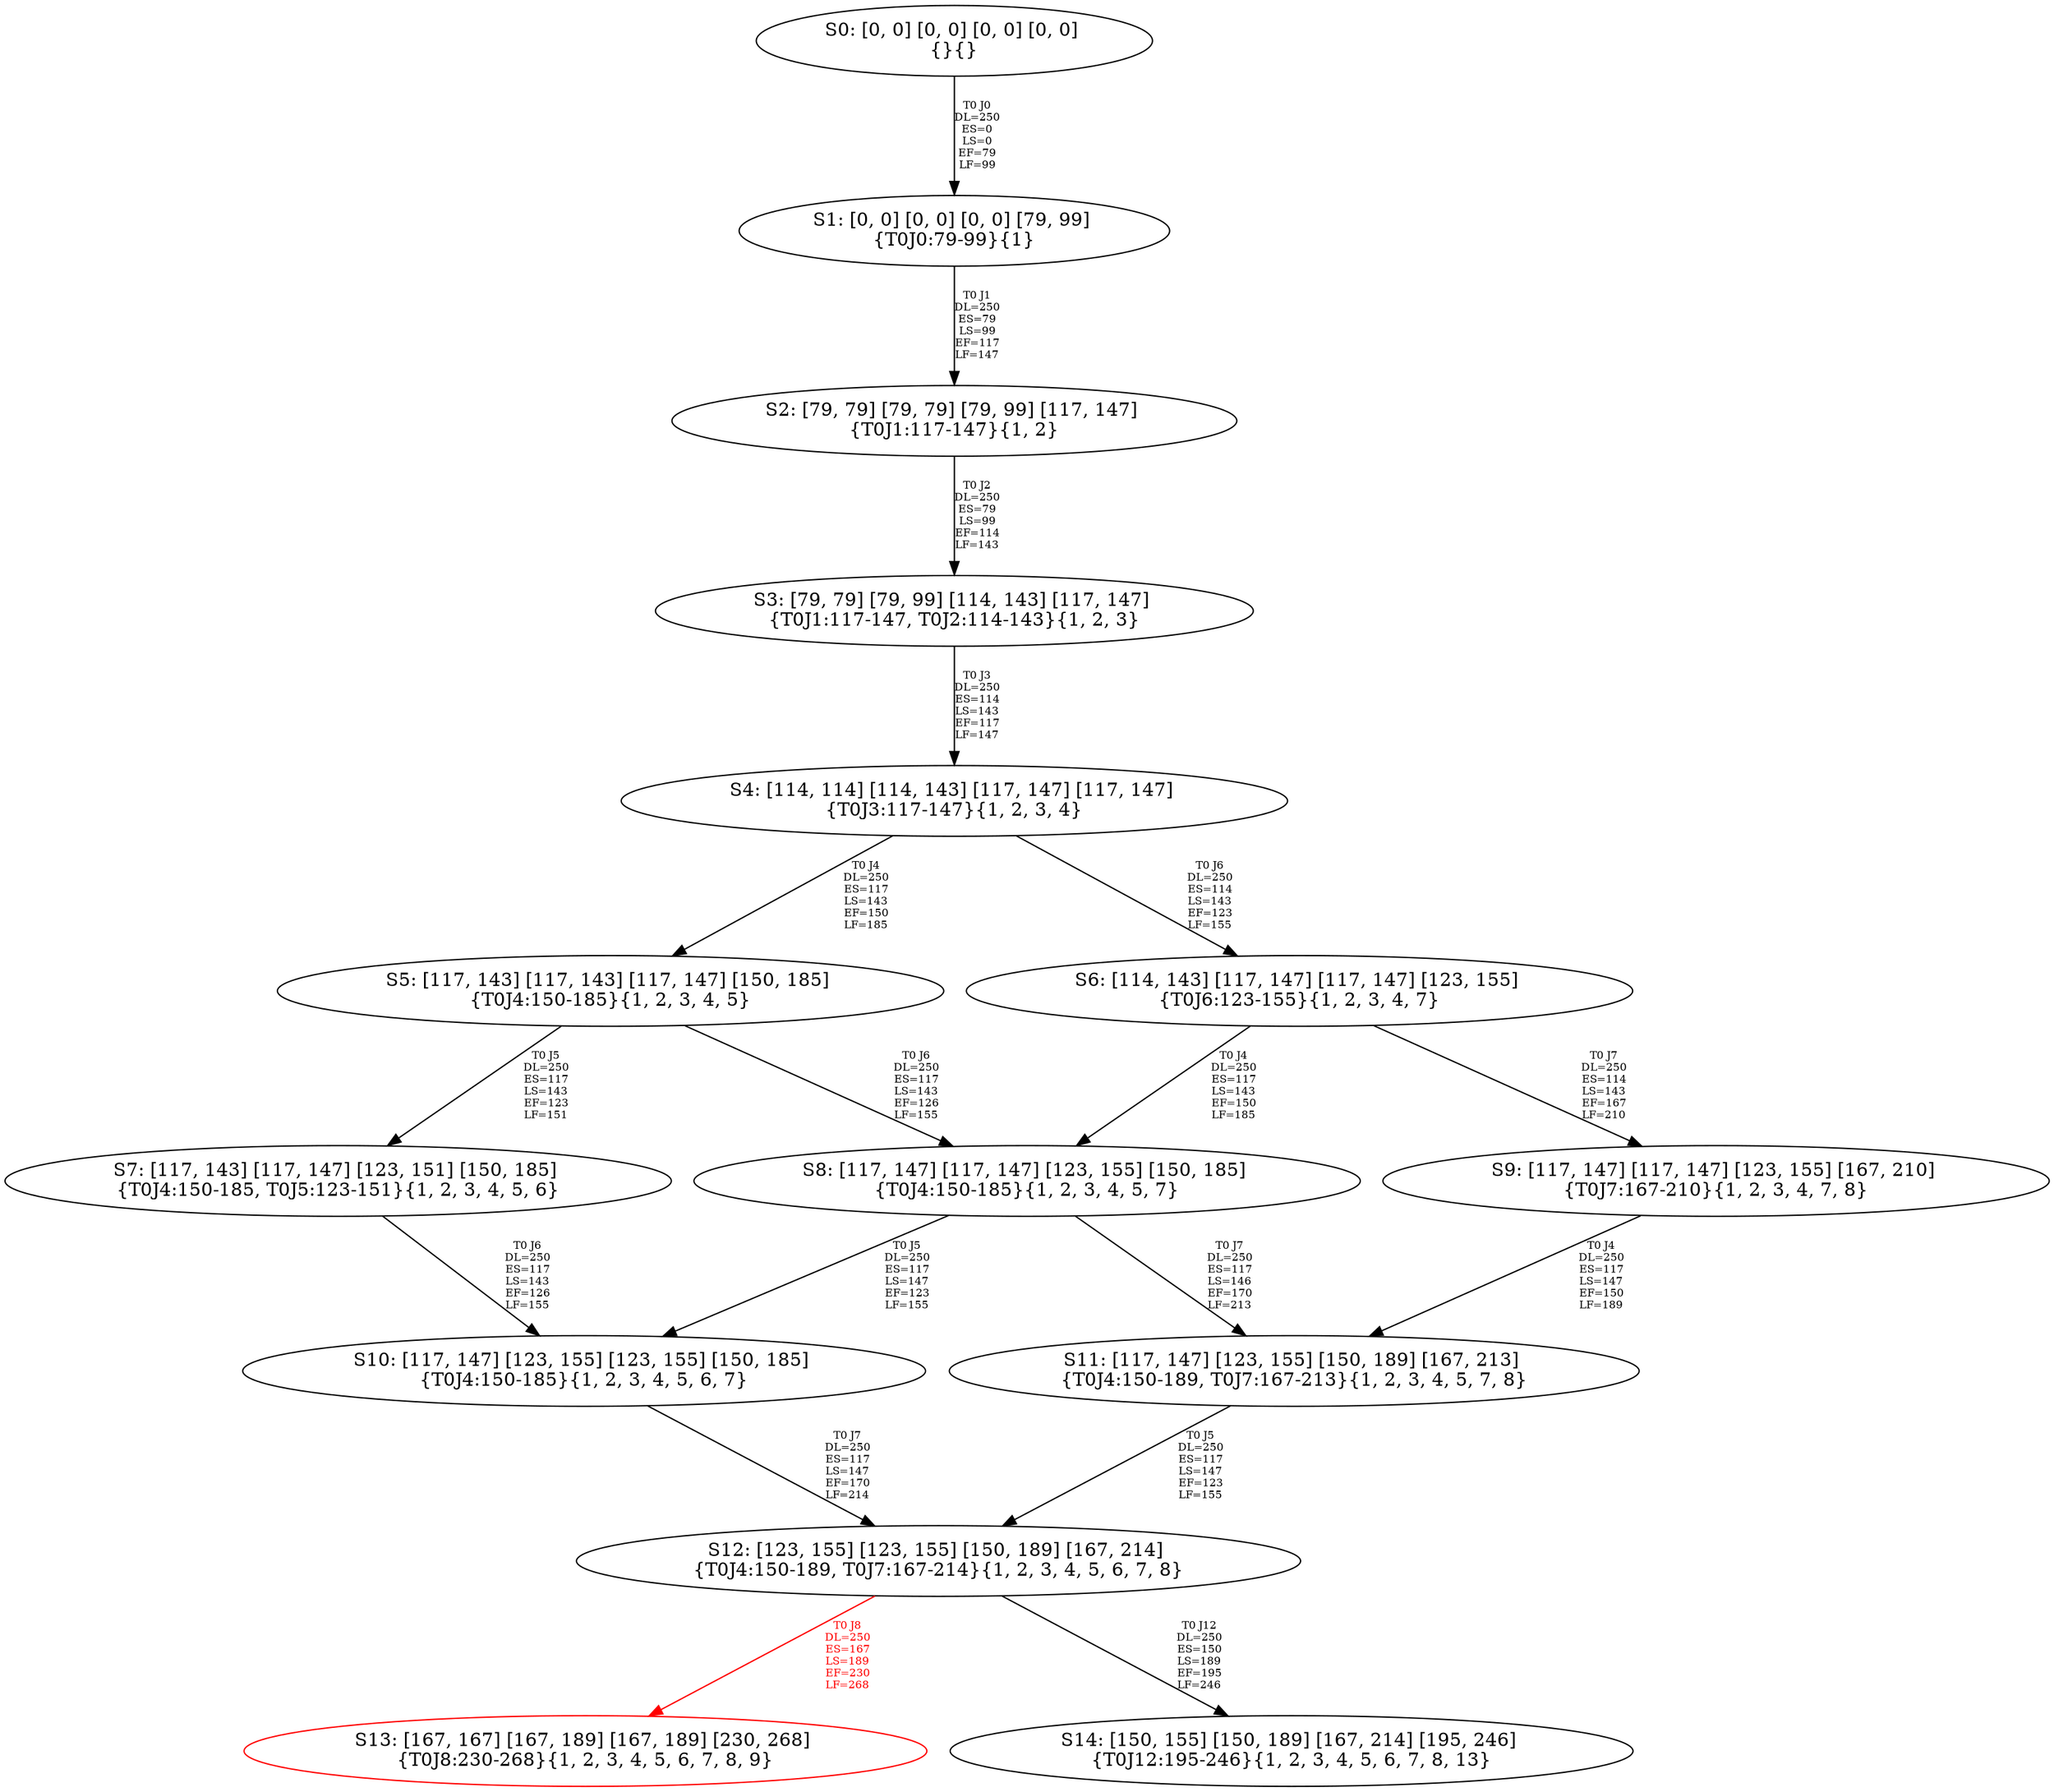 digraph {
	S0[label="S0: [0, 0] [0, 0] [0, 0] [0, 0] \n{}{}"];
	S1[label="S1: [0, 0] [0, 0] [0, 0] [79, 99] \n{T0J0:79-99}{1}"];
	S2[label="S2: [79, 79] [79, 79] [79, 99] [117, 147] \n{T0J1:117-147}{1, 2}"];
	S3[label="S3: [79, 79] [79, 99] [114, 143] [117, 147] \n{T0J1:117-147, T0J2:114-143}{1, 2, 3}"];
	S4[label="S4: [114, 114] [114, 143] [117, 147] [117, 147] \n{T0J3:117-147}{1, 2, 3, 4}"];
	S5[label="S5: [117, 143] [117, 143] [117, 147] [150, 185] \n{T0J4:150-185}{1, 2, 3, 4, 5}"];
	S6[label="S6: [114, 143] [117, 147] [117, 147] [123, 155] \n{T0J6:123-155}{1, 2, 3, 4, 7}"];
	S7[label="S7: [117, 143] [117, 147] [123, 151] [150, 185] \n{T0J4:150-185, T0J5:123-151}{1, 2, 3, 4, 5, 6}"];
	S8[label="S8: [117, 147] [117, 147] [123, 155] [150, 185] \n{T0J4:150-185}{1, 2, 3, 4, 5, 7}"];
	S9[label="S9: [117, 147] [117, 147] [123, 155] [167, 210] \n{T0J7:167-210}{1, 2, 3, 4, 7, 8}"];
	S10[label="S10: [117, 147] [123, 155] [123, 155] [150, 185] \n{T0J4:150-185}{1, 2, 3, 4, 5, 6, 7}"];
	S11[label="S11: [117, 147] [123, 155] [150, 189] [167, 213] \n{T0J4:150-189, T0J7:167-213}{1, 2, 3, 4, 5, 7, 8}"];
	S12[label="S12: [123, 155] [123, 155] [150, 189] [167, 214] \n{T0J4:150-189, T0J7:167-214}{1, 2, 3, 4, 5, 6, 7, 8}"];
	S13[label="S13: [167, 167] [167, 189] [167, 189] [230, 268] \n{T0J8:230-268}{1, 2, 3, 4, 5, 6, 7, 8, 9}"];
	S14[label="S14: [150, 155] [150, 189] [167, 214] [195, 246] \n{T0J12:195-246}{1, 2, 3, 4, 5, 6, 7, 8, 13}"];
	S0 -> S1[label="T0 J0\nDL=250\nES=0\nLS=0\nEF=79\nLF=99",fontsize=8];
	S1 -> S2[label="T0 J1\nDL=250\nES=79\nLS=99\nEF=117\nLF=147",fontsize=8];
	S2 -> S3[label="T0 J2\nDL=250\nES=79\nLS=99\nEF=114\nLF=143",fontsize=8];
	S3 -> S4[label="T0 J3\nDL=250\nES=114\nLS=143\nEF=117\nLF=147",fontsize=8];
	S4 -> S5[label="T0 J4\nDL=250\nES=117\nLS=143\nEF=150\nLF=185",fontsize=8];
	S4 -> S6[label="T0 J6\nDL=250\nES=114\nLS=143\nEF=123\nLF=155",fontsize=8];
	S5 -> S7[label="T0 J5\nDL=250\nES=117\nLS=143\nEF=123\nLF=151",fontsize=8];
	S5 -> S8[label="T0 J6\nDL=250\nES=117\nLS=143\nEF=126\nLF=155",fontsize=8];
	S6 -> S8[label="T0 J4\nDL=250\nES=117\nLS=143\nEF=150\nLF=185",fontsize=8];
	S6 -> S9[label="T0 J7\nDL=250\nES=114\nLS=143\nEF=167\nLF=210",fontsize=8];
	S7 -> S10[label="T0 J6\nDL=250\nES=117\nLS=143\nEF=126\nLF=155",fontsize=8];
	S8 -> S10[label="T0 J5\nDL=250\nES=117\nLS=147\nEF=123\nLF=155",fontsize=8];
	S8 -> S11[label="T0 J7\nDL=250\nES=117\nLS=146\nEF=170\nLF=213",fontsize=8];
	S9 -> S11[label="T0 J4\nDL=250\nES=117\nLS=147\nEF=150\nLF=189",fontsize=8];
	S10 -> S12[label="T0 J7\nDL=250\nES=117\nLS=147\nEF=170\nLF=214",fontsize=8];
	S11 -> S12[label="T0 J5\nDL=250\nES=117\nLS=147\nEF=123\nLF=155",fontsize=8];
	S12 -> S13[label="T0 J8\nDL=250\nES=167\nLS=189\nEF=230\nLF=268",color=Red,fontcolor=Red,fontsize=8];
S13[color=Red];
	S12 -> S14[label="T0 J12\nDL=250\nES=150\nLS=189\nEF=195\nLF=246",fontsize=8];
}

